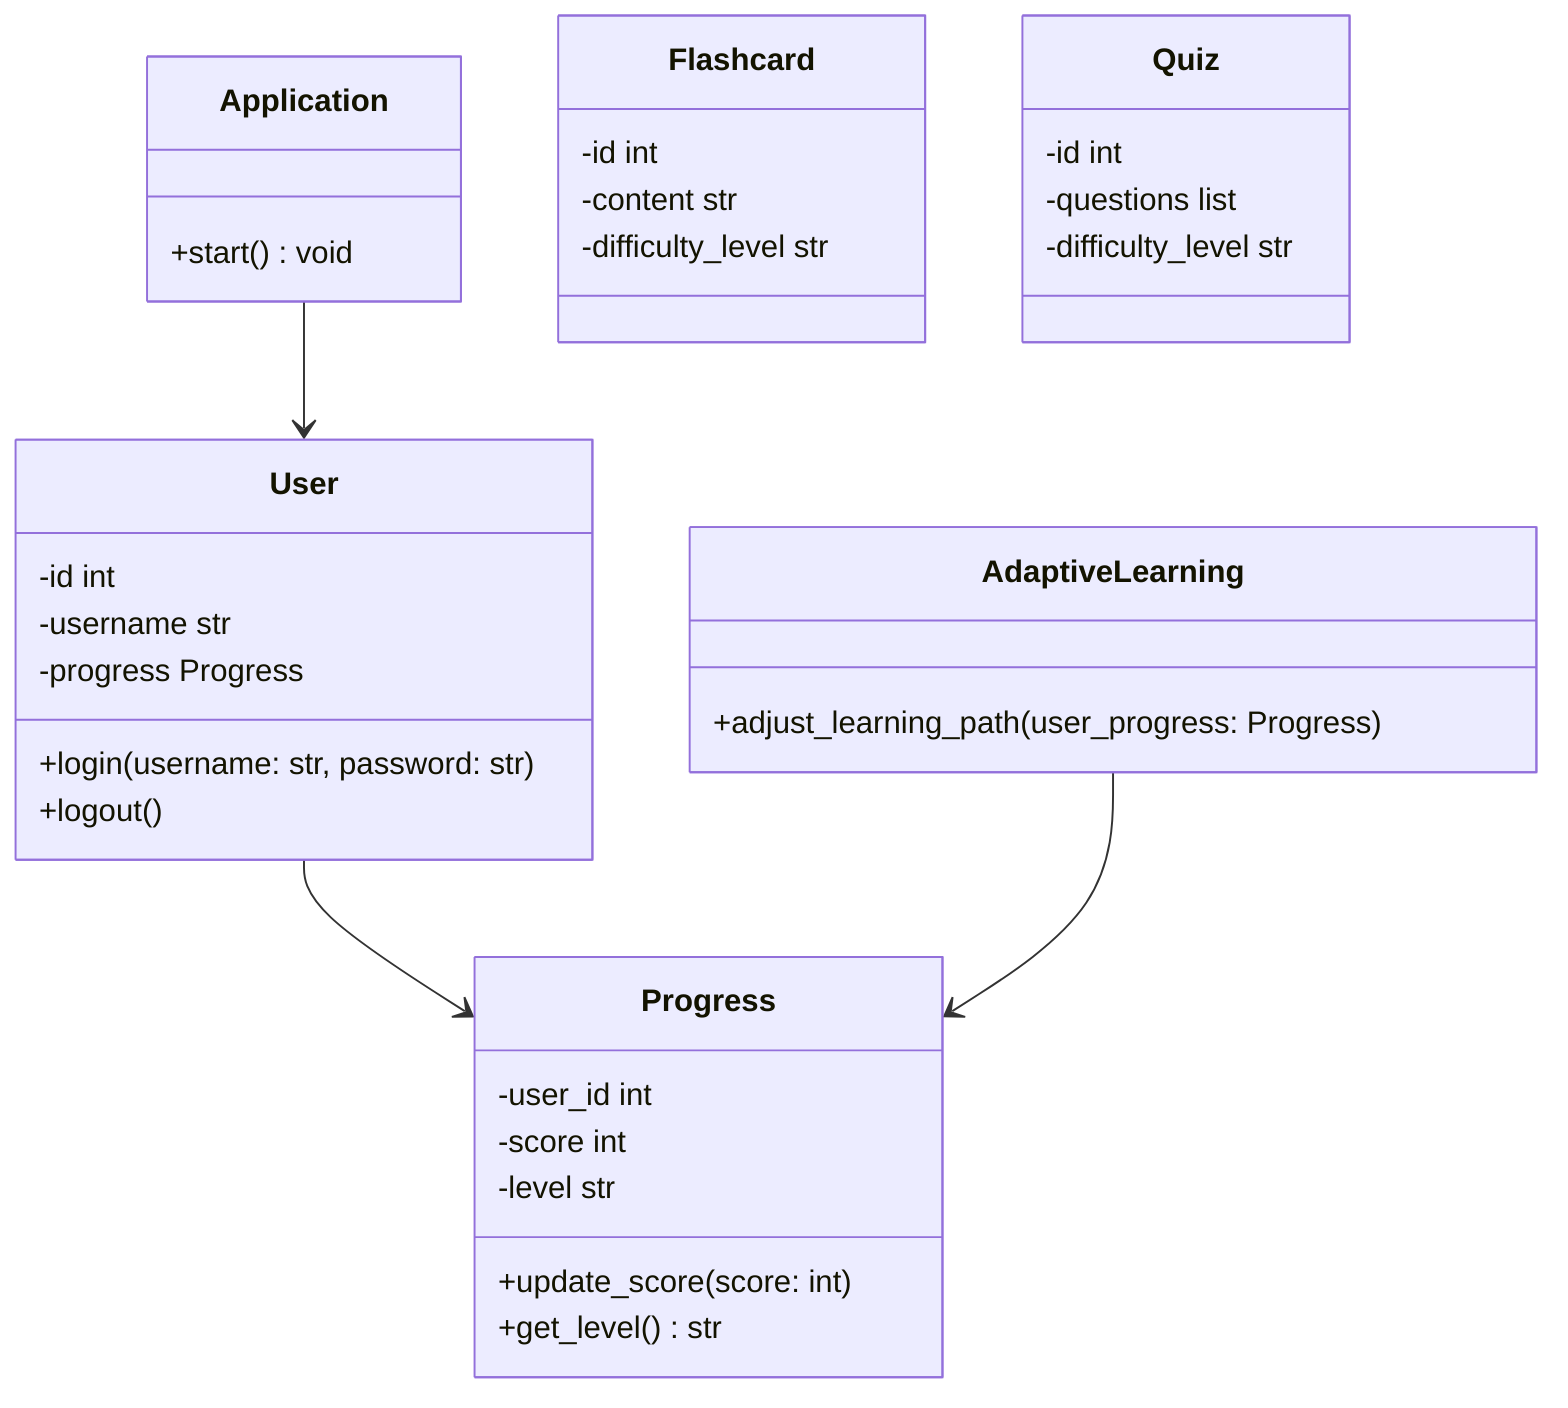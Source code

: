 classDiagram
    class Application {
        +start() void
    }
    class User {
        -id int
        -username str
        -progress Progress
        +login(username: str, password: str)
        +logout()
    }
    class Flashcard {
        -id int
        -content str
        -difficulty_level str
    }
    class Quiz {
        -id int
        -questions list
        -difficulty_level str
    }
    class Progress {
        -user_id int
        -score int
        -level str
        +update_score(score: int)
        +get_level() str
    }
    class AdaptiveLearning {
        +adjust_learning_path(user_progress: Progress)
    }
    Application --> User
    User --> Progress
    AdaptiveLearning --> Progress